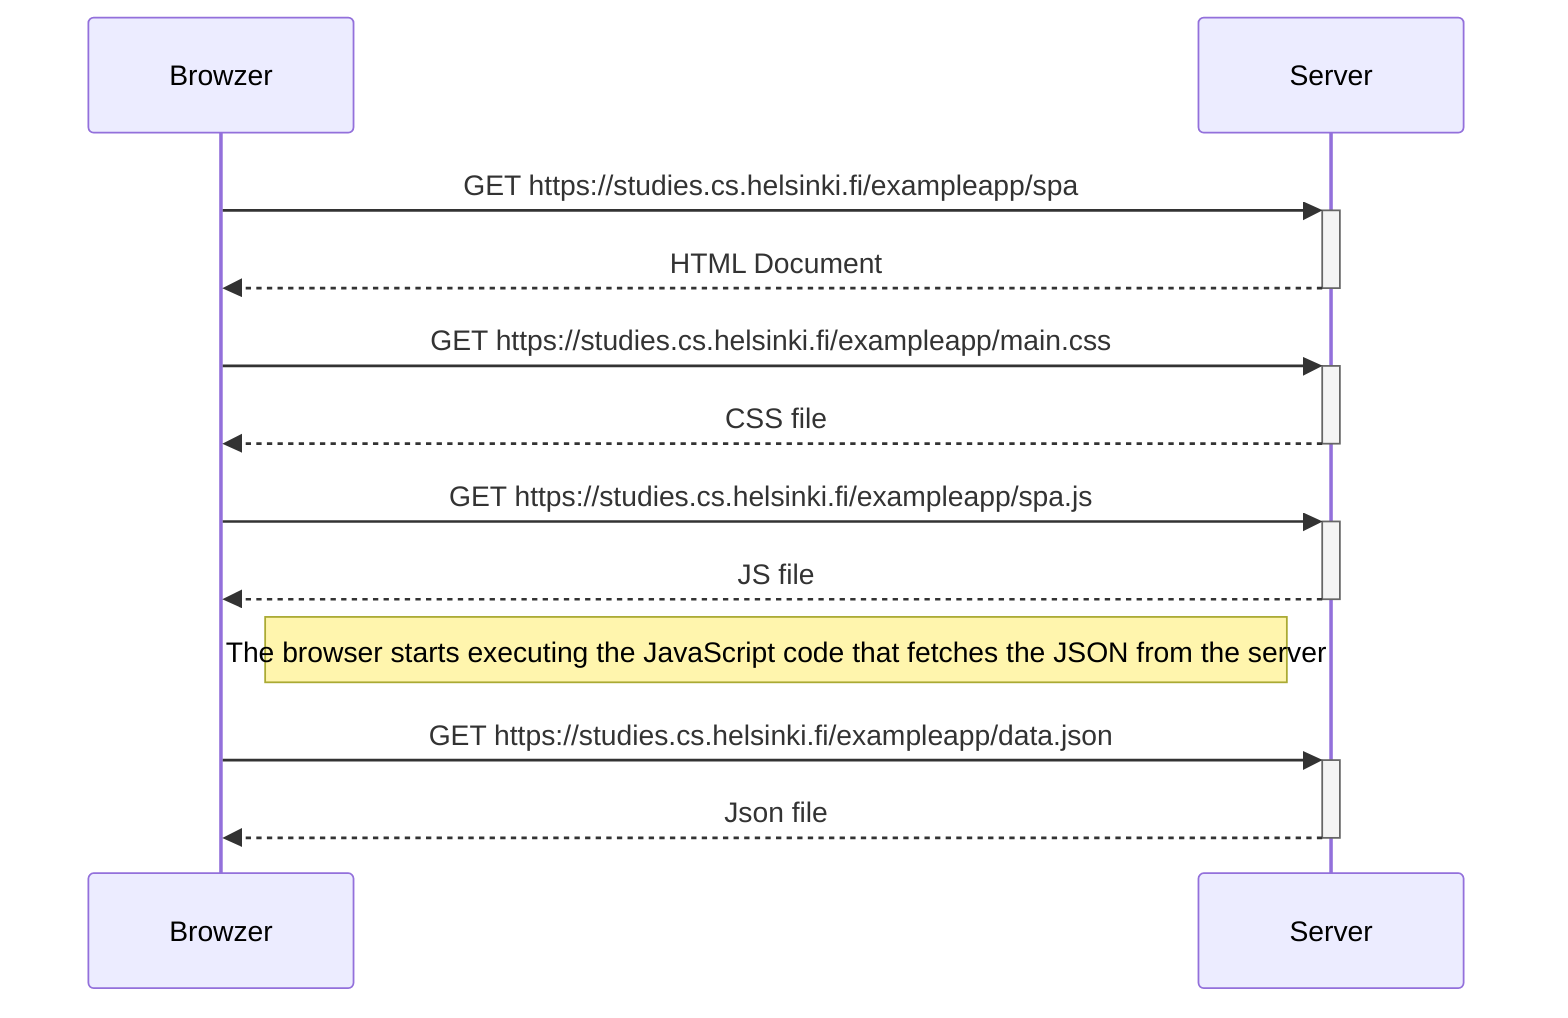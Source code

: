 sequenceDiagram
    Browzer->>+Server: GET https://studies.cs.helsinki.fi/exampleapp/spa
    Server-->>-Browzer: HTML Document
    Browzer->>+Server: GET https://studies.cs.helsinki.fi/exampleapp/main.css
    Server-->>-Browzer: CSS file
    Browzer->>+Server: GET https://studies.cs.helsinki.fi/exampleapp/spa.js
    Server-->>-Browzer: JS file
    Note Right of Browzer: The browser starts executing the JavaScript code that fetches the JSON from the server
    Browzer->>+Server: GET https://studies.cs.helsinki.fi/exampleapp/data.json
    Server-->>-Browzer: Json file